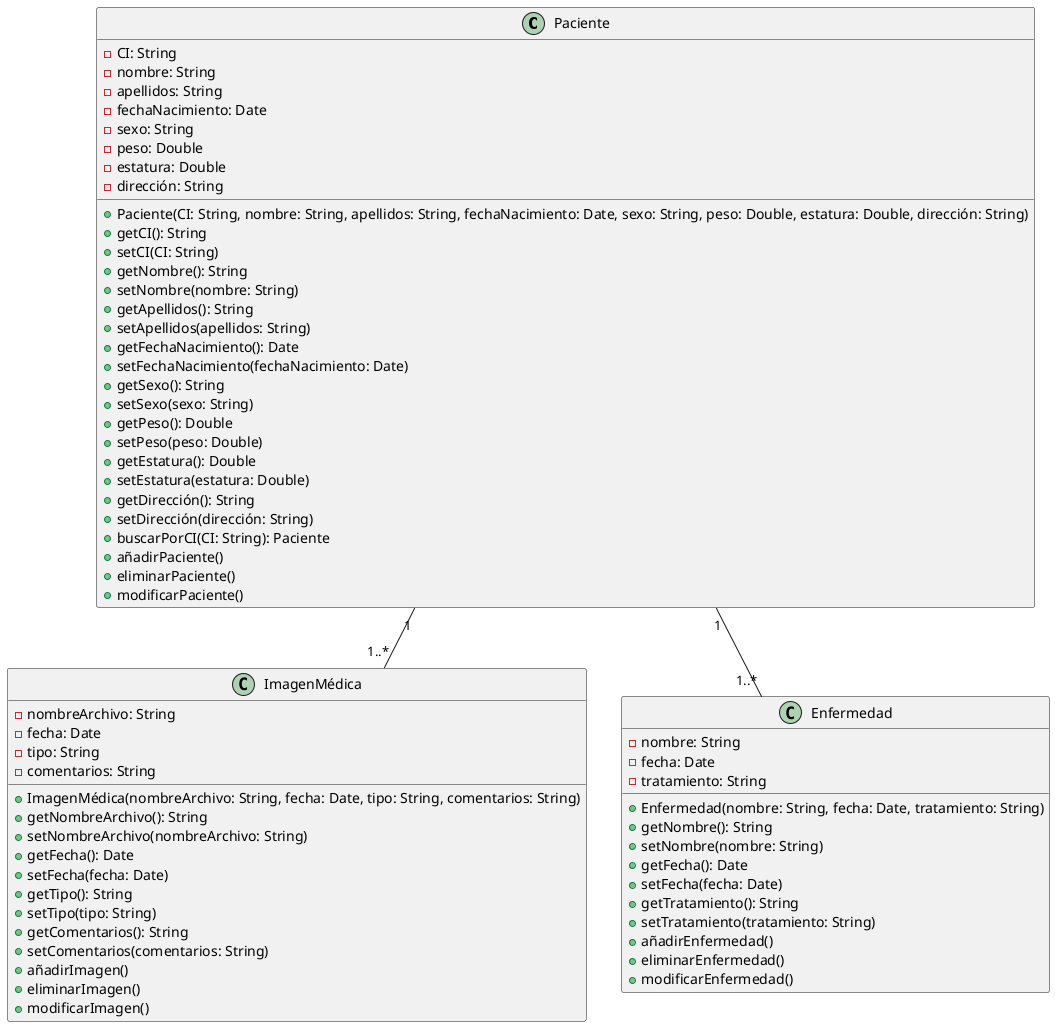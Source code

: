 @startuml

class Paciente {
  - CI: String
  - nombre: String
  - apellidos: String
  - fechaNacimiento: Date
  - sexo: String
  - peso: Double
  - estatura: Double
  - dirección: String
  
  + Paciente(CI: String, nombre: String, apellidos: String, fechaNacimiento: Date, sexo: String, peso: Double, estatura: Double, dirección: String)
  + getCI(): String
  + setCI(CI: String)
  + getNombre(): String
  + setNombre(nombre: String)
  + getApellidos(): String
  + setApellidos(apellidos: String)
  + getFechaNacimiento(): Date
  + setFechaNacimiento(fechaNacimiento: Date)
  + getSexo(): String
  + setSexo(sexo: String)
  + getPeso(): Double
  + setPeso(peso: Double)
  + getEstatura(): Double
  + setEstatura(estatura: Double)
  + getDirección(): String
  + setDirección(dirección: String)
  + buscarPorCI(CI: String): Paciente
  + añadirPaciente()
  + eliminarPaciente()
  + modificarPaciente()
}

class ImagenMédica {
  - nombreArchivo: String
  - fecha: Date
  - tipo: String
  - comentarios: String
  
  + ImagenMédica(nombreArchivo: String, fecha: Date, tipo: String, comentarios: String)
  + getNombreArchivo(): String
  + setNombreArchivo(nombreArchivo: String)
  + getFecha(): Date
  + setFecha(fecha: Date)
  + getTipo(): String
  + setTipo(tipo: String)
  + getComentarios(): String
  + setComentarios(comentarios: String)
  + añadirImagen()
  + eliminarImagen()
  + modificarImagen()
}

class Enfermedad {
  - nombre: String
  - fecha: Date
  - tratamiento: String
  
  + Enfermedad(nombre: String, fecha: Date, tratamiento: String)
  + getNombre(): String
  + setNombre(nombre: String)
  + getFecha(): Date
  + setFecha(fecha: Date)
  + getTratamiento(): String
  + setTratamiento(tratamiento: String)
  + añadirEnfermedad()
  + eliminarEnfermedad()
  + modificarEnfermedad()
}

Paciente "1" -- "1..*" ImagenMédica
Paciente "1" -- "1..*" Enfermedad

@enduml